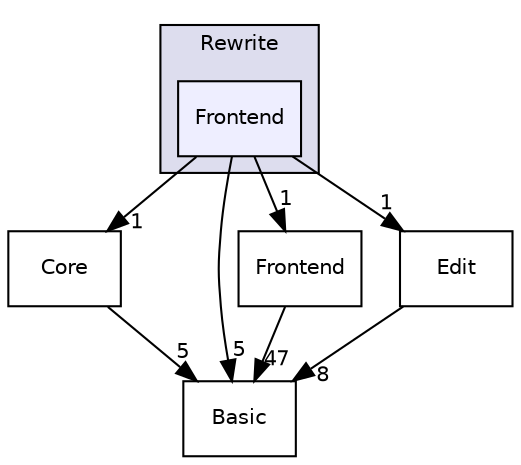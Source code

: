 digraph "include/clang/Rewrite/Frontend" {
  bgcolor=transparent;
  compound=true
  node [ fontsize="10", fontname="Helvetica"];
  edge [ labelfontsize="10", labelfontname="Helvetica"];
  subgraph clusterdir_ebac8d32669fe13b32ad4d0601436cfb {
    graph [ bgcolor="#ddddee", pencolor="black", label="Rewrite" fontname="Helvetica", fontsize="10", URL="dir_ebac8d32669fe13b32ad4d0601436cfb.html"]
  dir_18bb975d37cef85a3c732973dc547a78 [shape=box, label="Frontend", style="filled", fillcolor="#eeeeff", pencolor="black", URL="dir_18bb975d37cef85a3c732973dc547a78.html"];
  }
  dir_181b760d8c5c02eabccaa45c84959e32 [shape=box label="Core" URL="dir_181b760d8c5c02eabccaa45c84959e32.html"];
  dir_a004adf44f176e430fc6c2b869b0fb57 [shape=box label="Basic" URL="dir_a004adf44f176e430fc6c2b869b0fb57.html"];
  dir_16802a82ee139c8ddd8808f7b0d7fd41 [shape=box label="Frontend" URL="dir_16802a82ee139c8ddd8808f7b0d7fd41.html"];
  dir_0f30a8fe466e38e1872a19af375363a5 [shape=box label="Edit" URL="dir_0f30a8fe466e38e1872a19af375363a5.html"];
  dir_181b760d8c5c02eabccaa45c84959e32->dir_a004adf44f176e430fc6c2b869b0fb57 [headlabel="5", labeldistance=1.5 headhref="dir_000091_000014.html"];
  dir_18bb975d37cef85a3c732973dc547a78->dir_181b760d8c5c02eabccaa45c84959e32 [headlabel="1", labeldistance=1.5 headhref="dir_000080_000091.html"];
  dir_18bb975d37cef85a3c732973dc547a78->dir_a004adf44f176e430fc6c2b869b0fb57 [headlabel="5", labeldistance=1.5 headhref="dir_000080_000014.html"];
  dir_18bb975d37cef85a3c732973dc547a78->dir_16802a82ee139c8ddd8808f7b0d7fd41 [headlabel="1", labeldistance=1.5 headhref="dir_000080_000082.html"];
  dir_18bb975d37cef85a3c732973dc547a78->dir_0f30a8fe466e38e1872a19af375363a5 [headlabel="1", labeldistance=1.5 headhref="dir_000080_000078.html"];
  dir_16802a82ee139c8ddd8808f7b0d7fd41->dir_a004adf44f176e430fc6c2b869b0fb57 [headlabel="47", labeldistance=1.5 headhref="dir_000082_000014.html"];
  dir_0f30a8fe466e38e1872a19af375363a5->dir_a004adf44f176e430fc6c2b869b0fb57 [headlabel="8", labeldistance=1.5 headhref="dir_000078_000014.html"];
}
